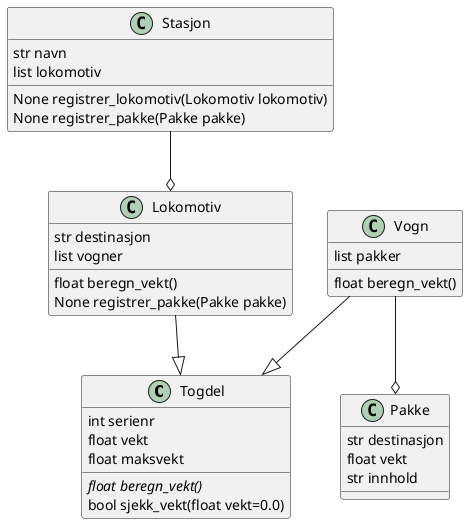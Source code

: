 @startuml stasjon
    class Togdel{
        int serienr
        float vekt
        float maksvekt
        {abstract} float beregn_vekt()
        bool sjekk_vekt(float vekt=0.0)
    }

    class Vogn{
        list pakker
        float beregn_vekt()
    }

    class Lokomotiv{
        str destinasjon
        list vogner
        float beregn_vekt()
        None registrer_pakke(Pakke pakke)
    }

    class Stasjon{
        str navn
        list lokomotiv
        None registrer_lokomotiv(Lokomotiv lokomotiv)
        None registrer_pakke(Pakke pakke)
    }

    class Pakke{
        str destinasjon
        float vekt
        str innhold
    }

    Lokomotiv --|> Togdel
    Vogn --|> Togdel
    Stasjon --o Lokomotiv
    Vogn --o Pakke
@enduml